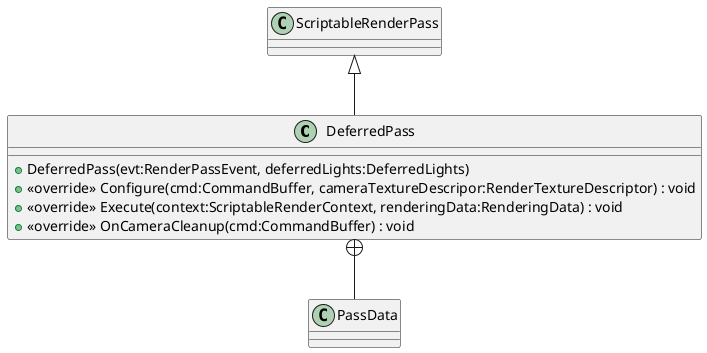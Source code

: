 @startuml
class DeferredPass {
    + DeferredPass(evt:RenderPassEvent, deferredLights:DeferredLights)
    + <<override>> Configure(cmd:CommandBuffer, cameraTextureDescripor:RenderTextureDescriptor) : void
    + <<override>> Execute(context:ScriptableRenderContext, renderingData:RenderingData) : void
    + <<override>> OnCameraCleanup(cmd:CommandBuffer) : void
}
class PassData {
}
ScriptableRenderPass <|-- DeferredPass
DeferredPass +-- PassData
@enduml
